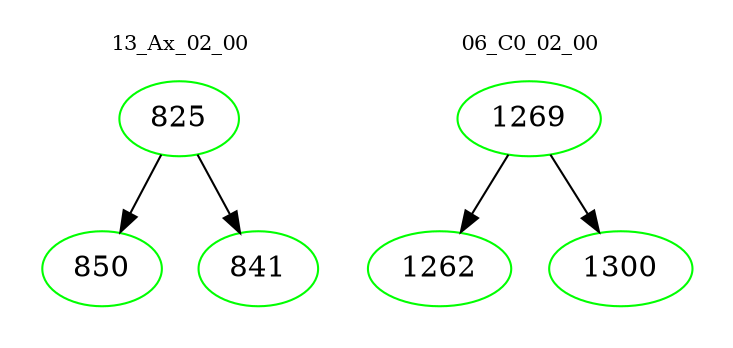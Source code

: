 digraph{
subgraph cluster_0 {
color = white
label = "13_Ax_02_00";
fontsize=10;
T0_825 [label="825", color="green"]
T0_825 -> T0_850 [color="black"]
T0_850 [label="850", color="green"]
T0_825 -> T0_841 [color="black"]
T0_841 [label="841", color="green"]
}
subgraph cluster_1 {
color = white
label = "06_C0_02_00";
fontsize=10;
T1_1269 [label="1269", color="green"]
T1_1269 -> T1_1262 [color="black"]
T1_1262 [label="1262", color="green"]
T1_1269 -> T1_1300 [color="black"]
T1_1300 [label="1300", color="green"]
}
}
